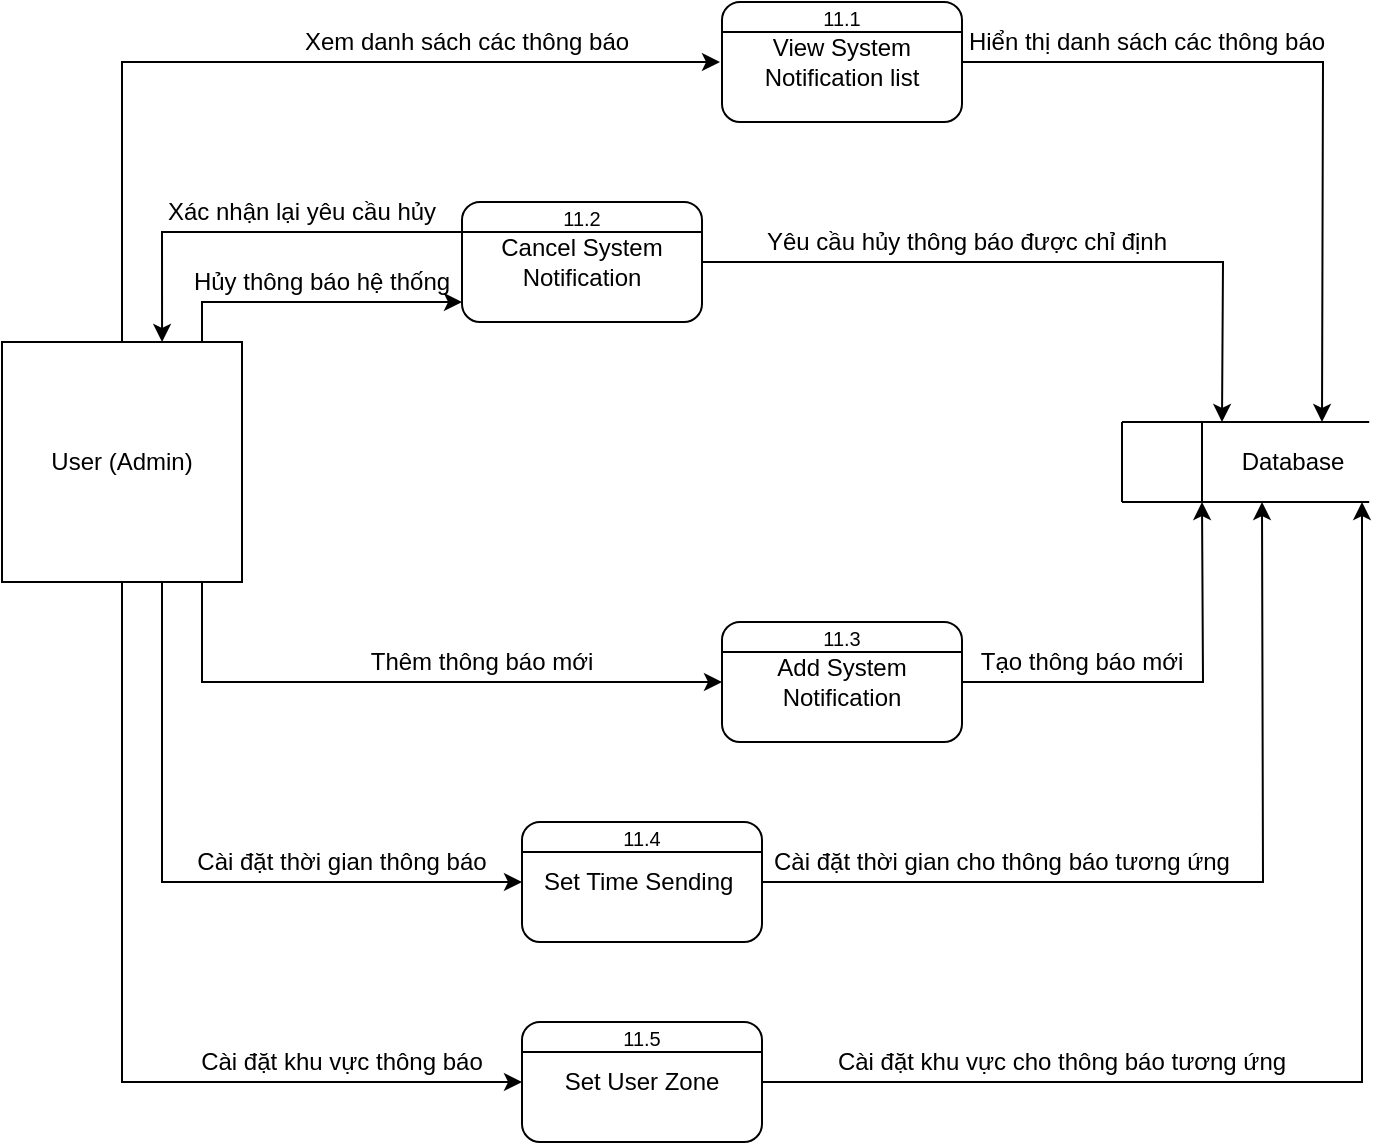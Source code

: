 <mxfile version="13.10.8" type="device"><diagram id="akMck7ei-Twm-B9Q-Mjl" name="Page-1"><mxGraphModel dx="1422" dy="768" grid="1" gridSize="10" guides="1" tooltips="1" connect="1" arrows="1" fold="1" page="1" pageScale="1" pageWidth="827" pageHeight="1169" math="0" shadow="0"><root><mxCell id="0"/><mxCell id="1" parent="0"/><mxCell id="yKH5HJu20o4WjGmtaREo-1" value="" style="endArrow=none;html=1;" parent="1" edge="1"><mxGeometry width="50" height="50" relative="1" as="geometry"><mxPoint x="680" y="320" as="sourcePoint"/><mxPoint x="803.6" y="320" as="targetPoint"/></mxGeometry></mxCell><mxCell id="yKH5HJu20o4WjGmtaREo-2" value="" style="endArrow=none;html=1;" parent="1" edge="1"><mxGeometry width="50" height="50" relative="1" as="geometry"><mxPoint x="680" y="360" as="sourcePoint"/><mxPoint x="803.6" y="360" as="targetPoint"/></mxGeometry></mxCell><mxCell id="yKH5HJu20o4WjGmtaREo-4" value="" style="endArrow=none;html=1;" parent="1" edge="1"><mxGeometry width="50" height="50" relative="1" as="geometry"><mxPoint x="680" y="320" as="sourcePoint"/><mxPoint x="680" y="360" as="targetPoint"/></mxGeometry></mxCell><mxCell id="yKH5HJu20o4WjGmtaREo-6" value="" style="endArrow=none;html=1;" parent="1" edge="1"><mxGeometry width="50" height="50" relative="1" as="geometry"><mxPoint x="720" y="320" as="sourcePoint"/><mxPoint x="720" y="360" as="targetPoint"/></mxGeometry></mxCell><mxCell id="yKH5HJu20o4WjGmtaREo-7" value="Database" style="text;html=1;align=center;verticalAlign=middle;resizable=0;points=[];autosize=1;" parent="1" vertex="1"><mxGeometry x="730" y="330" width="70" height="20" as="geometry"/></mxCell><mxCell id="yKH5HJu20o4WjGmtaREo-25" style="edgeStyle=orthogonalEdgeStyle;rounded=0;orthogonalLoop=1;jettySize=auto;html=1;" parent="1" source="yKH5HJu20o4WjGmtaREo-8" edge="1"><mxGeometry relative="1" as="geometry"><mxPoint x="780" y="320" as="targetPoint"/></mxGeometry></mxCell><mxCell id="yKH5HJu20o4WjGmtaREo-8" value="View System Notification list" style="rounded=1;whiteSpace=wrap;html=1;" parent="1" vertex="1"><mxGeometry x="480" y="110" width="120" height="60" as="geometry"/></mxCell><mxCell id="yKH5HJu20o4WjGmtaREo-9" value="" style="endArrow=none;html=1;exitX=0;exitY=0.25;exitDx=0;exitDy=0;entryX=1;entryY=0.25;entryDx=0;entryDy=0;" parent="1" source="yKH5HJu20o4WjGmtaREo-8" target="yKH5HJu20o4WjGmtaREo-8" edge="1"><mxGeometry width="50" height="50" relative="1" as="geometry"><mxPoint x="590" y="190" as="sourcePoint"/><mxPoint x="640" y="140" as="targetPoint"/></mxGeometry></mxCell><mxCell id="yKH5HJu20o4WjGmtaREo-27" style="edgeStyle=orthogonalEdgeStyle;rounded=0;orthogonalLoop=1;jettySize=auto;html=1;" parent="1" source="yKH5HJu20o4WjGmtaREo-10" edge="1"><mxGeometry relative="1" as="geometry"><mxPoint x="730" y="320" as="targetPoint"/></mxGeometry></mxCell><mxCell id="yKH5HJu20o4WjGmtaREo-38" style="edgeStyle=orthogonalEdgeStyle;rounded=0;orthogonalLoop=1;jettySize=auto;html=1;entryX=0.667;entryY=0;entryDx=0;entryDy=0;entryPerimeter=0;exitX=0;exitY=0.25;exitDx=0;exitDy=0;" parent="1" source="yKH5HJu20o4WjGmtaREo-10" target="yKH5HJu20o4WjGmtaREo-30" edge="1"><mxGeometry relative="1" as="geometry"/></mxCell><mxCell id="yKH5HJu20o4WjGmtaREo-10" value="Cancel System Notification" style="rounded=1;whiteSpace=wrap;html=1;" parent="1" vertex="1"><mxGeometry x="350" y="210" width="120" height="60" as="geometry"/></mxCell><mxCell id="yKH5HJu20o4WjGmtaREo-11" value="" style="endArrow=none;html=1;exitX=0;exitY=0.25;exitDx=0;exitDy=0;entryX=1;entryY=0.25;entryDx=0;entryDy=0;" parent="1" source="yKH5HJu20o4WjGmtaREo-10" target="yKH5HJu20o4WjGmtaREo-10" edge="1"><mxGeometry width="50" height="50" relative="1" as="geometry"><mxPoint x="590" y="290" as="sourcePoint"/><mxPoint x="640" y="240" as="targetPoint"/></mxGeometry></mxCell><mxCell id="yKH5HJu20o4WjGmtaREo-58" style="edgeStyle=orthogonalEdgeStyle;rounded=0;orthogonalLoop=1;jettySize=auto;html=1;" parent="1" source="yKH5HJu20o4WjGmtaREo-12" edge="1"><mxGeometry relative="1" as="geometry"><mxPoint x="720" y="360.0" as="targetPoint"/></mxGeometry></mxCell><mxCell id="yKH5HJu20o4WjGmtaREo-12" value="Add System Notification" style="rounded=1;whiteSpace=wrap;html=1;" parent="1" vertex="1"><mxGeometry x="480" y="420" width="120" height="60" as="geometry"/></mxCell><mxCell id="yKH5HJu20o4WjGmtaREo-13" value="" style="endArrow=none;html=1;exitX=0;exitY=0.25;exitDx=0;exitDy=0;entryX=1;entryY=0.25;entryDx=0;entryDy=0;" parent="1" source="yKH5HJu20o4WjGmtaREo-12" target="yKH5HJu20o4WjGmtaREo-12" edge="1"><mxGeometry width="50" height="50" relative="1" as="geometry"><mxPoint x="590" y="500" as="sourcePoint"/><mxPoint x="640" y="450" as="targetPoint"/></mxGeometry></mxCell><mxCell id="yKH5HJu20o4WjGmtaREo-53" style="edgeStyle=orthogonalEdgeStyle;rounded=0;orthogonalLoop=1;jettySize=auto;html=1;" parent="1" source="yKH5HJu20o4WjGmtaREo-14" edge="1"><mxGeometry relative="1" as="geometry"><mxPoint x="750" y="360" as="targetPoint"/></mxGeometry></mxCell><mxCell id="yKH5HJu20o4WjGmtaREo-14" value="Set Time Sending&amp;nbsp;" style="rounded=1;whiteSpace=wrap;html=1;" parent="1" vertex="1"><mxGeometry x="380" y="520" width="120" height="60" as="geometry"/></mxCell><mxCell id="yKH5HJu20o4WjGmtaREo-15" value="" style="endArrow=none;html=1;exitX=0;exitY=0.25;exitDx=0;exitDy=0;entryX=1;entryY=0.25;entryDx=0;entryDy=0;" parent="1" source="yKH5HJu20o4WjGmtaREo-14" target="yKH5HJu20o4WjGmtaREo-14" edge="1"><mxGeometry width="50" height="50" relative="1" as="geometry"><mxPoint x="490" y="600" as="sourcePoint"/><mxPoint x="540" y="550" as="targetPoint"/></mxGeometry></mxCell><mxCell id="yKH5HJu20o4WjGmtaREo-54" style="edgeStyle=orthogonalEdgeStyle;rounded=0;orthogonalLoop=1;jettySize=auto;html=1;" parent="1" source="yKH5HJu20o4WjGmtaREo-16" edge="1"><mxGeometry relative="1" as="geometry"><mxPoint x="800" y="360" as="targetPoint"/><Array as="points"><mxPoint x="800" y="650"/><mxPoint x="800" y="360"/></Array></mxGeometry></mxCell><mxCell id="yKH5HJu20o4WjGmtaREo-16" value="Set User Zone" style="rounded=1;whiteSpace=wrap;html=1;" parent="1" vertex="1"><mxGeometry x="380" y="620" width="120" height="60" as="geometry"/></mxCell><mxCell id="yKH5HJu20o4WjGmtaREo-17" value="" style="endArrow=none;html=1;exitX=0;exitY=0.25;exitDx=0;exitDy=0;entryX=1;entryY=0.25;entryDx=0;entryDy=0;" parent="1" source="yKH5HJu20o4WjGmtaREo-16" target="yKH5HJu20o4WjGmtaREo-16" edge="1"><mxGeometry width="50" height="50" relative="1" as="geometry"><mxPoint x="490" y="700" as="sourcePoint"/><mxPoint x="540" y="650" as="targetPoint"/></mxGeometry></mxCell><mxCell id="yKH5HJu20o4WjGmtaREo-19" value="&lt;font style=&quot;font-size: 10px&quot;&gt;11.1&lt;/font&gt;" style="text;html=1;strokeColor=none;fillColor=none;align=center;verticalAlign=middle;whiteSpace=wrap;rounded=0;" parent="1" vertex="1"><mxGeometry x="525" y="110" width="30" height="15" as="geometry"/></mxCell><mxCell id="yKH5HJu20o4WjGmtaREo-20" value="&lt;font style=&quot;font-size: 10px&quot;&gt;11.2&lt;/font&gt;" style="text;html=1;strokeColor=none;fillColor=none;align=center;verticalAlign=middle;whiteSpace=wrap;rounded=0;" parent="1" vertex="1"><mxGeometry x="395" y="210" width="30" height="15" as="geometry"/></mxCell><mxCell id="yKH5HJu20o4WjGmtaREo-21" value="&lt;font style=&quot;font-size: 10px&quot;&gt;11.3&lt;/font&gt;" style="text;html=1;strokeColor=none;fillColor=none;align=center;verticalAlign=middle;whiteSpace=wrap;rounded=0;" parent="1" vertex="1"><mxGeometry x="525" y="420" width="30" height="15" as="geometry"/></mxCell><mxCell id="yKH5HJu20o4WjGmtaREo-22" value="&lt;font style=&quot;font-size: 10px&quot;&gt;11.4&lt;/font&gt;" style="text;html=1;strokeColor=none;fillColor=none;align=center;verticalAlign=middle;whiteSpace=wrap;rounded=0;" parent="1" vertex="1"><mxGeometry x="425" y="520" width="30" height="15" as="geometry"/></mxCell><mxCell id="yKH5HJu20o4WjGmtaREo-23" value="&lt;font style=&quot;font-size: 10px&quot;&gt;11.5&lt;/font&gt;" style="text;html=1;strokeColor=none;fillColor=none;align=center;verticalAlign=middle;whiteSpace=wrap;rounded=0;" parent="1" vertex="1"><mxGeometry x="425" y="620" width="30" height="15" as="geometry"/></mxCell><mxCell id="yKH5HJu20o4WjGmtaREo-32" style="edgeStyle=orthogonalEdgeStyle;rounded=0;orthogonalLoop=1;jettySize=auto;html=1;" parent="1" source="yKH5HJu20o4WjGmtaREo-30" edge="1"><mxGeometry relative="1" as="geometry"><mxPoint x="479" y="140" as="targetPoint"/><Array as="points"><mxPoint x="180" y="140"/><mxPoint x="479" y="140"/></Array></mxGeometry></mxCell><mxCell id="yKH5HJu20o4WjGmtaREo-33" style="edgeStyle=orthogonalEdgeStyle;rounded=0;orthogonalLoop=1;jettySize=auto;html=1;" parent="1" source="yKH5HJu20o4WjGmtaREo-30" edge="1"><mxGeometry relative="1" as="geometry"><mxPoint x="350" y="260" as="targetPoint"/><Array as="points"><mxPoint x="220" y="260"/><mxPoint x="350" y="260"/></Array></mxGeometry></mxCell><mxCell id="yKH5HJu20o4WjGmtaREo-45" style="edgeStyle=orthogonalEdgeStyle;rounded=0;orthogonalLoop=1;jettySize=auto;html=1;entryX=0;entryY=0.5;entryDx=0;entryDy=0;" parent="1" source="yKH5HJu20o4WjGmtaREo-30" target="yKH5HJu20o4WjGmtaREo-12" edge="1"><mxGeometry relative="1" as="geometry"><Array as="points"><mxPoint x="220" y="450"/></Array></mxGeometry></mxCell><mxCell id="yKH5HJu20o4WjGmtaREo-46" style="edgeStyle=orthogonalEdgeStyle;rounded=0;orthogonalLoop=1;jettySize=auto;html=1;entryX=0;entryY=0.5;entryDx=0;entryDy=0;" parent="1" source="yKH5HJu20o4WjGmtaREo-30" target="yKH5HJu20o4WjGmtaREo-14" edge="1"><mxGeometry relative="1" as="geometry"><Array as="points"><mxPoint x="200" y="550"/></Array></mxGeometry></mxCell><mxCell id="yKH5HJu20o4WjGmtaREo-47" style="edgeStyle=orthogonalEdgeStyle;rounded=0;orthogonalLoop=1;jettySize=auto;html=1;entryX=0;entryY=0.5;entryDx=0;entryDy=0;" parent="1" source="yKH5HJu20o4WjGmtaREo-30" target="yKH5HJu20o4WjGmtaREo-16" edge="1"><mxGeometry relative="1" as="geometry"><Array as="points"><mxPoint x="180" y="650"/></Array></mxGeometry></mxCell><mxCell id="yKH5HJu20o4WjGmtaREo-30" value="User (Admin)" style="whiteSpace=wrap;html=1;aspect=fixed;" parent="1" vertex="1"><mxGeometry x="120" y="280" width="120" height="120" as="geometry"/></mxCell><mxCell id="yKH5HJu20o4WjGmtaREo-39" value="Hủy thông báo hệ thống" style="text;html=1;strokeColor=none;fillColor=none;align=center;verticalAlign=middle;whiteSpace=wrap;rounded=0;" parent="1" vertex="1"><mxGeometry x="210" y="240" width="140" height="20" as="geometry"/></mxCell><mxCell id="yKH5HJu20o4WjGmtaREo-59" value="Xác nhận lại yêu cầu hủy" style="text;html=1;strokeColor=none;fillColor=none;align=center;verticalAlign=middle;whiteSpace=wrap;rounded=0;" parent="1" vertex="1"><mxGeometry x="200" y="205" width="140" height="20" as="geometry"/></mxCell><mxCell id="yKH5HJu20o4WjGmtaREo-60" value="Yêu cầu hủy thông báo được chỉ định" style="text;html=1;strokeColor=none;fillColor=none;align=center;verticalAlign=middle;whiteSpace=wrap;rounded=0;" parent="1" vertex="1"><mxGeometry x="500" y="220" width="205" height="20" as="geometry"/></mxCell><mxCell id="yKH5HJu20o4WjGmtaREo-61" value="Xem danh sách các thông báo" style="text;html=1;strokeColor=none;fillColor=none;align=center;verticalAlign=middle;whiteSpace=wrap;rounded=0;" parent="1" vertex="1"><mxGeometry x="250" y="120" width="205" height="20" as="geometry"/></mxCell><mxCell id="yKH5HJu20o4WjGmtaREo-62" value="Hiển thị danh sách các thông báo" style="text;html=1;strokeColor=none;fillColor=none;align=center;verticalAlign=middle;whiteSpace=wrap;rounded=0;" parent="1" vertex="1"><mxGeometry x="590" y="120" width="205" height="20" as="geometry"/></mxCell><mxCell id="yKH5HJu20o4WjGmtaREo-63" value="Thêm thông báo mới" style="text;html=1;strokeColor=none;fillColor=none;align=center;verticalAlign=middle;whiteSpace=wrap;rounded=0;" parent="1" vertex="1"><mxGeometry x="290" y="430" width="140" height="20" as="geometry"/></mxCell><mxCell id="yKH5HJu20o4WjGmtaREo-64" value="Tạo thông báo mới" style="text;html=1;strokeColor=none;fillColor=none;align=center;verticalAlign=middle;whiteSpace=wrap;rounded=0;" parent="1" vertex="1"><mxGeometry x="590" y="430" width="140" height="20" as="geometry"/></mxCell><mxCell id="yKH5HJu20o4WjGmtaREo-65" value="Cài đặt thời gian thông báo" style="text;html=1;strokeColor=none;fillColor=none;align=center;verticalAlign=middle;whiteSpace=wrap;rounded=0;" parent="1" vertex="1"><mxGeometry x="210" y="530" width="160" height="20" as="geometry"/></mxCell><mxCell id="yKH5HJu20o4WjGmtaREo-66" value="Cài đặt khu vực thông báo" style="text;html=1;strokeColor=none;fillColor=none;align=center;verticalAlign=middle;whiteSpace=wrap;rounded=0;" parent="1" vertex="1"><mxGeometry x="210" y="630" width="160" height="20" as="geometry"/></mxCell><mxCell id="yKH5HJu20o4WjGmtaREo-67" value="Cài đặt thời gian cho thông báo tương ứng" style="text;html=1;strokeColor=none;fillColor=none;align=center;verticalAlign=middle;whiteSpace=wrap;rounded=0;rotation=0;" parent="1" vertex="1"><mxGeometry x="500" y="530" width="240" height="20" as="geometry"/></mxCell><mxCell id="yKH5HJu20o4WjGmtaREo-68" value="Cài đặt khu vực cho thông báo tương ứng" style="text;html=1;strokeColor=none;fillColor=none;align=center;verticalAlign=middle;whiteSpace=wrap;rounded=0;rotation=0;" parent="1" vertex="1"><mxGeometry x="530" y="630" width="240" height="20" as="geometry"/></mxCell></root></mxGraphModel></diagram></mxfile>